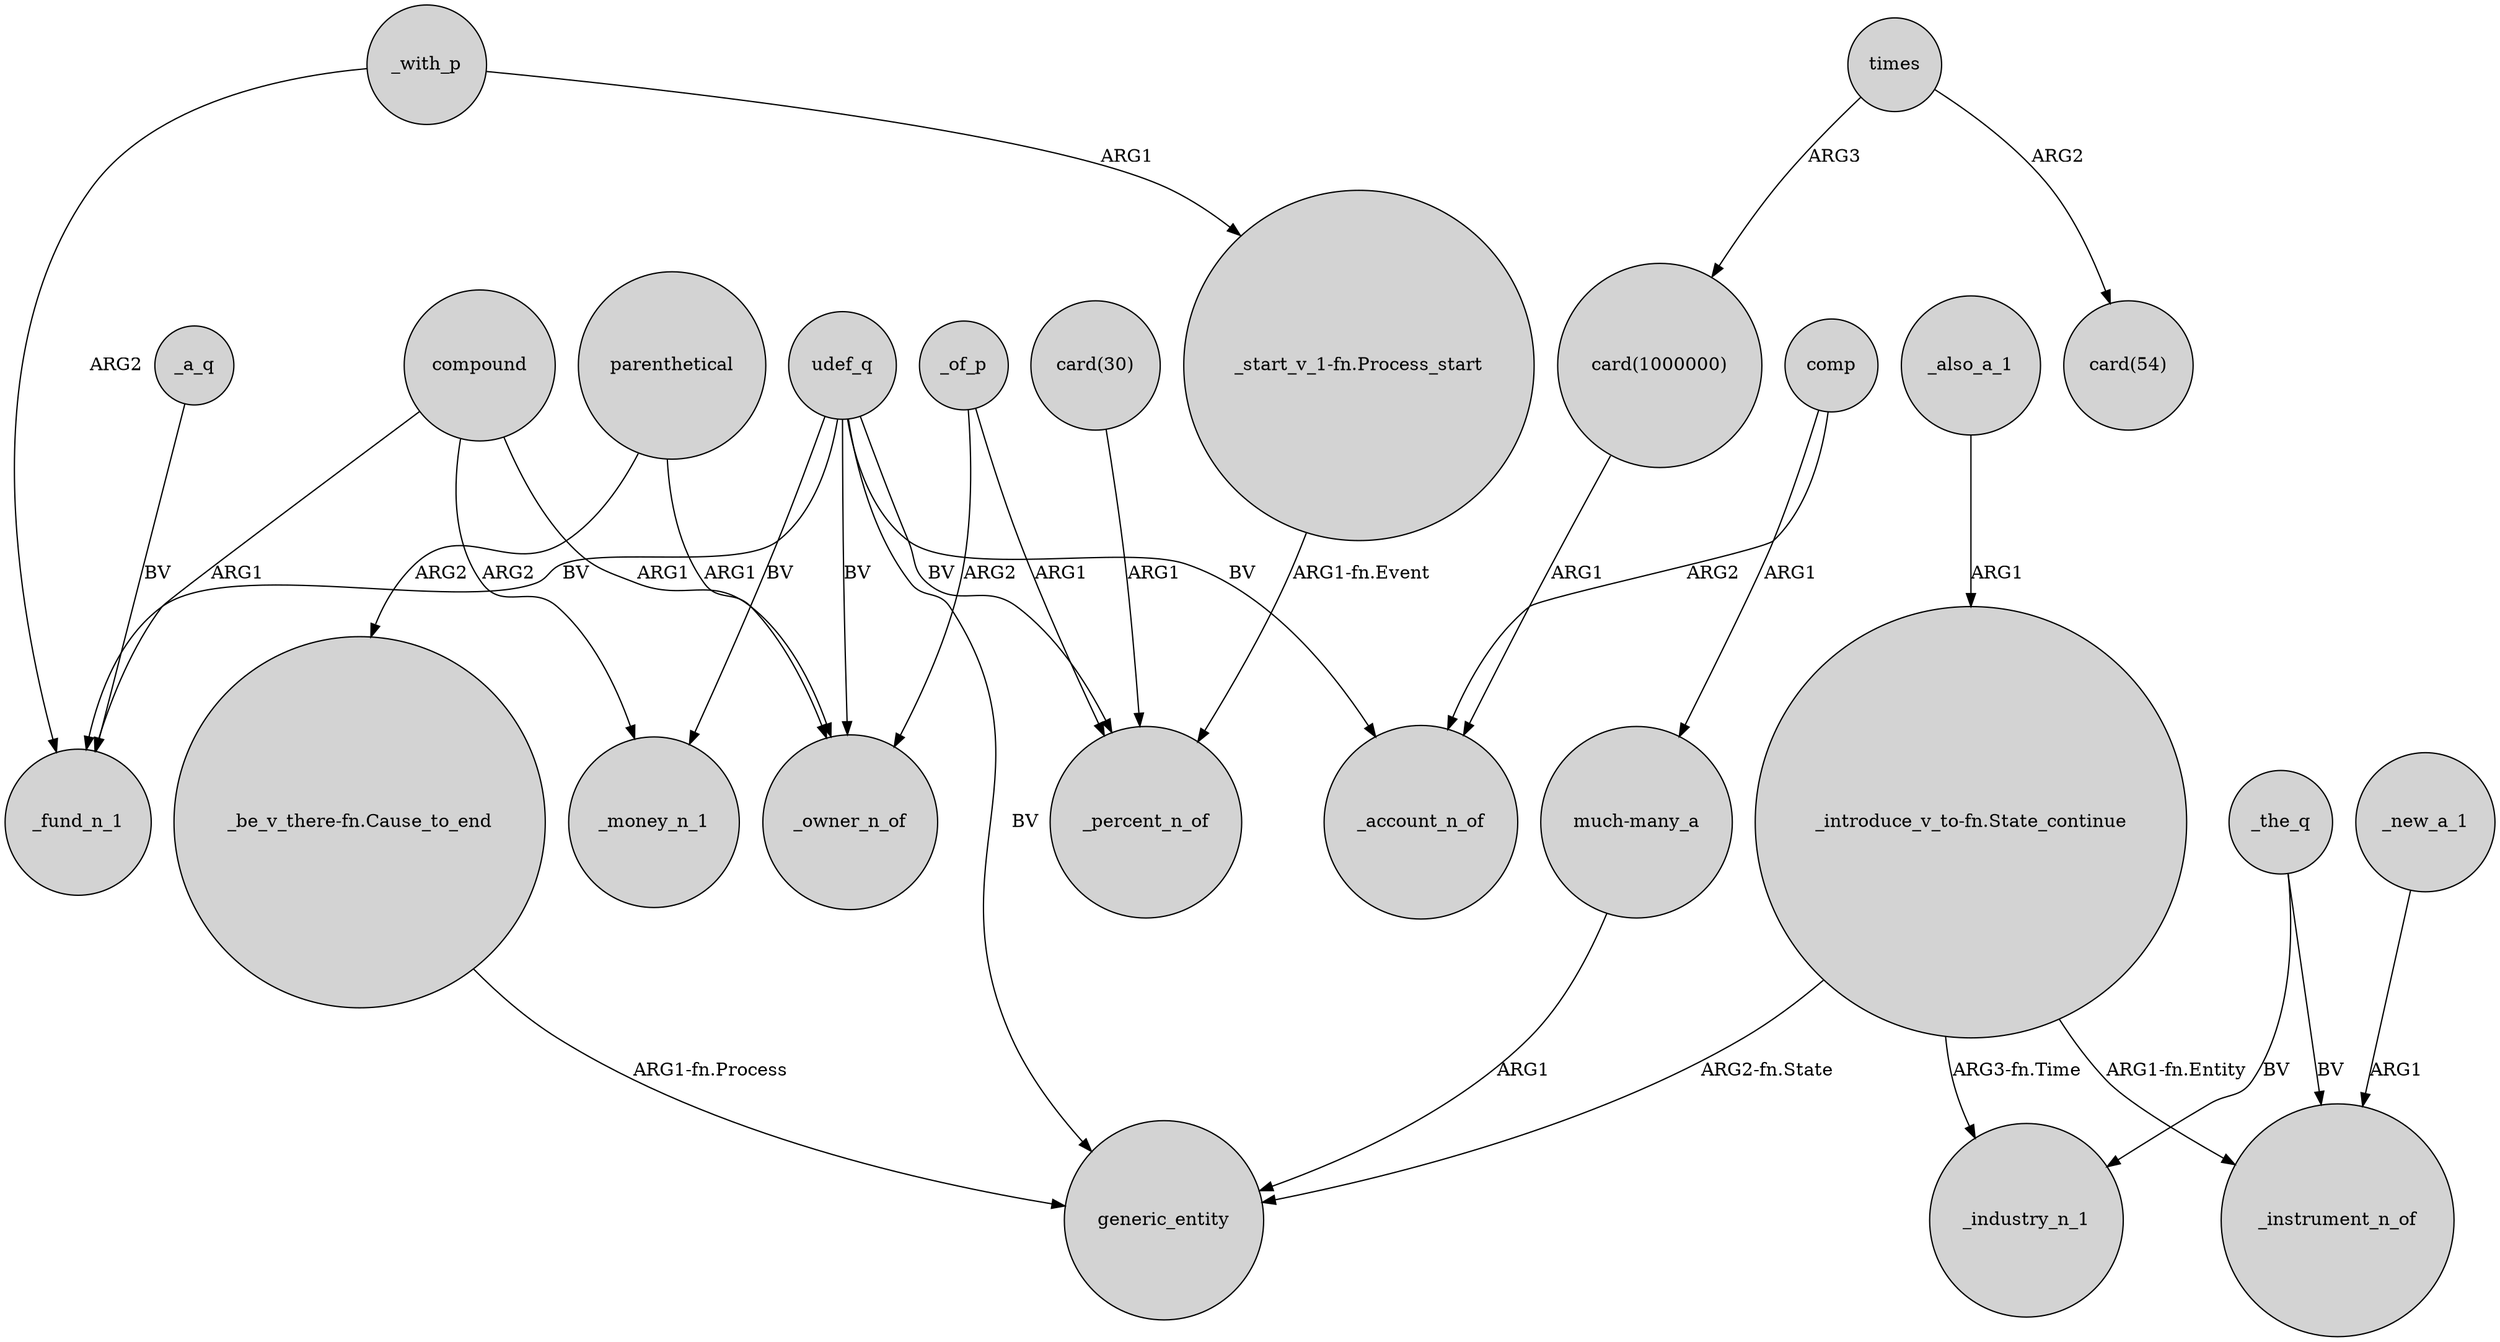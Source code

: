 digraph {
	node [shape=circle style=filled]
	"card(1000000)" -> _account_n_of [label=ARG1]
	"_start_v_1-fn.Process_start" -> _percent_n_of [label="ARG1-fn.Event"]
	_a_q -> _fund_n_1 [label=BV]
	udef_q -> _owner_n_of [label=BV]
	udef_q -> _fund_n_1 [label=BV]
	"_introduce_v_to-fn.State_continue" -> _industry_n_1 [label="ARG3-fn.Time"]
	"_be_v_there-fn.Cause_to_end" -> generic_entity [label="ARG1-fn.Process"]
	_of_p -> _owner_n_of [label=ARG2]
	times -> "card(1000000)" [label=ARG3]
	udef_q -> _account_n_of [label=BV]
	_new_a_1 -> _instrument_n_of [label=ARG1]
	_of_p -> _percent_n_of [label=ARG1]
	_also_a_1 -> "_introduce_v_to-fn.State_continue" [label=ARG1]
	udef_q -> generic_entity [label=BV]
	parenthetical -> "_be_v_there-fn.Cause_to_end" [label=ARG2]
	_the_q -> _instrument_n_of [label=BV]
	comp -> "much-many_a" [label=ARG1]
	udef_q -> _money_n_1 [label=BV]
	"much-many_a" -> generic_entity [label=ARG1]
	_with_p -> _fund_n_1 [label=ARG2]
	_with_p -> "_start_v_1-fn.Process_start" [label=ARG1]
	udef_q -> _percent_n_of [label=BV]
	"_introduce_v_to-fn.State_continue" -> _instrument_n_of [label="ARG1-fn.Entity"]
	times -> "card(54)" [label=ARG2]
	"card(30)" -> _percent_n_of [label=ARG1]
	compound -> _money_n_1 [label=ARG2]
	"_introduce_v_to-fn.State_continue" -> generic_entity [label="ARG2-fn.State"]
	parenthetical -> _owner_n_of [label=ARG1]
	_the_q -> _industry_n_1 [label=BV]
	comp -> _account_n_of [label=ARG2]
	compound -> _fund_n_1 [label=ARG1]
	compound -> _owner_n_of [label=ARG1]
}
